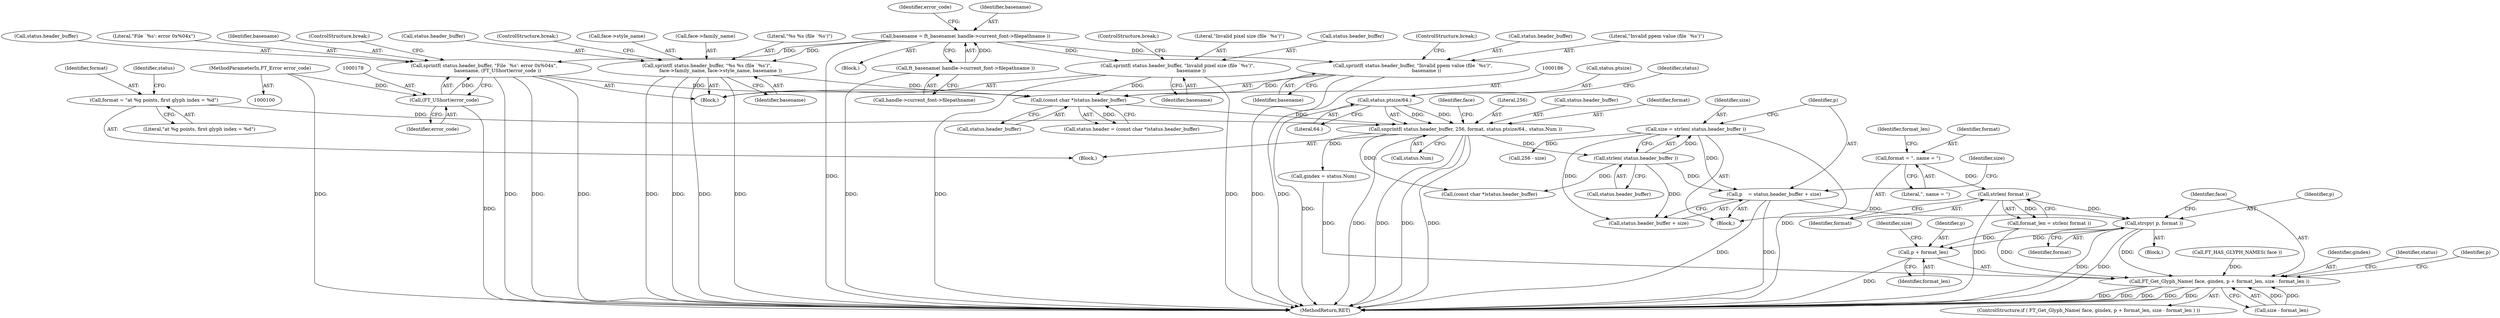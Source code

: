 digraph "0_savannah_b995299b73ba4cd259f221f500d4e63095508bec_0@API" {
"1000264" [label="(Call,strcpy( p, format ))"];
"1000233" [label="(Call,p    = status.header_buffer + size)"];
"1000229" [label="(Call,strlen( status.header_buffer ))"];
"1000205" [label="(Call,snprintf( status.header_buffer, 256, format, status.ptsize/64., status.Num ))"];
"1000185" [label="(Call,(const char *)status.header_buffer)"];
"1000163" [label="(Call,sprintf( status.header_buffer, \"Invalid ppem value (file `%s')\",\n                  basename ))"];
"1000129" [label="(Call,basename = ft_basename( handle->current_font->filepathname ))"];
"1000131" [label="(Call,ft_basename( handle->current_font->filepathname ))"];
"1000155" [label="(Call,sprintf( status.header_buffer, \"Invalid pixel size (file `%s')\",\n                  basename ))"];
"1000171" [label="(Call,sprintf( status.header_buffer, \"File `%s': error 0x%04x\",\n                  basename, (FT_UShort)error_code ))"];
"1000177" [label="(Call,(FT_UShort)error_code)"];
"1000101" [label="(MethodParameterIn,FT_Error error_code)"];
"1000141" [label="(Call,sprintf( status.header_buffer, \"%s %s (file `%s')\",\n                  face->family_name, face->style_name, basename ))"];
"1000202" [label="(Call,format = \"at %g points, first glyph index = %d\")"];
"1000211" [label="(Call,status.ptsize/64.)"];
"1000227" [label="(Call,size = strlen( status.header_buffer ))"];
"1000250" [label="(Call,strlen( format ))"];
"1000245" [label="(Call,format = \", name = \")"];
"1000268" [label="(Call,FT_Get_Glyph_Name( face, gindex, p + format_len, size - format_len ))"];
"1000271" [label="(Call,p + format_len)"];
"1000258" [label="(Block,)"];
"1000251" [label="(Identifier,format)"];
"1000172" [label="(Call,status.header_buffer)"];
"1000181" [label="(Call,status.header = (const char *)status.header_buffer)"];
"1000228" [label="(Identifier,size)"];
"1000139" [label="(Block,)"];
"1000142" [label="(Call,status.header_buffer)"];
"1000249" [label="(Identifier,format_len)"];
"1000171" [label="(Call,sprintf( status.header_buffer, \"File `%s': error 0x%04x\",\n                  basename, (FT_UShort)error_code ))"];
"1000169" [label="(ControlStructure,break;)"];
"1000202" [label="(Call,format = \"at %g points, first glyph index = %d\")"];
"1000220" [label="(Call,FT_HAS_GLYPH_NAMES( face ))"];
"1000212" [label="(Call,status.ptsize)"];
"1000269" [label="(Identifier,face)"];
"1000266" [label="(Identifier,format)"];
"1000163" [label="(Call,sprintf( status.header_buffer, \"Invalid ppem value (file `%s')\",\n                  basename ))"];
"1000164" [label="(Call,status.header_buffer)"];
"1000250" [label="(Call,strlen( format ))"];
"1000221" [label="(Identifier,face)"];
"1000209" [label="(Literal,256)"];
"1000229" [label="(Call,strlen( status.header_buffer ))"];
"1000206" [label="(Call,status.header_buffer)"];
"1000141" [label="(Call,sprintf( status.header_buffer, \"%s %s (file `%s')\",\n                  face->family_name, face->style_name, basename ))"];
"1000129" [label="(Call,basename = ft_basename( handle->current_font->filepathname ))"];
"1000285" [label="(Call,(const char *)status.header_buffer)"];
"1000271" [label="(Call,p + format_len)"];
"1000203" [label="(Identifier,format)"];
"1000215" [label="(Literal,64.)"];
"1000153" [label="(ControlStructure,break;)"];
"1000149" [label="(Call,face->style_name)"];
"1000160" [label="(Identifier,basename)"];
"1000222" [label="(Block,)"];
"1000185" [label="(Call,(const char *)status.header_buffer)"];
"1000245" [label="(Call,format = \", name = \")"];
"1000247" [label="(Literal,\", name = \")"];
"1000131" [label="(Call,ft_basename( handle->current_font->filepathname ))"];
"1000264" [label="(Call,strcpy( p, format ))"];
"1000227" [label="(Call,size = strlen( status.header_buffer ))"];
"1000161" [label="(ControlStructure,break;)"];
"1000101" [label="(MethodParameterIn,FT_Error error_code)"];
"1000306" [label="(MethodReturn,RET)"];
"1000177" [label="(Call,(FT_UShort)error_code)"];
"1000270" [label="(Identifier,gindex)"];
"1000159" [label="(Literal,\"Invalid pixel size (file `%s')\")"];
"1000167" [label="(Literal,\"Invalid ppem value (file `%s')\")"];
"1000102" [label="(Block,)"];
"1000265" [label="(Identifier,p)"];
"1000187" [label="(Call,status.header_buffer)"];
"1000138" [label="(Identifier,error_code)"];
"1000283" [label="(Identifier,status)"];
"1000230" [label="(Call,status.header_buffer)"];
"1000152" [label="(Identifier,basename)"];
"1000204" [label="(Literal,\"at %g points, first glyph index = %d\")"];
"1000146" [label="(Call,face->family_name)"];
"1000210" [label="(Identifier,format)"];
"1000132" [label="(Call,handle->current_font->filepathname)"];
"1000156" [label="(Call,status.header_buffer)"];
"1000242" [label="(Call,256 - size)"];
"1000175" [label="(Literal,\"File `%s': error 0x%04x\")"];
"1000235" [label="(Call,status.header_buffer + size)"];
"1000234" [label="(Identifier,p)"];
"1000207" [label="(Identifier,status)"];
"1000205" [label="(Call,snprintf( status.header_buffer, 256, format, status.ptsize/64., status.Num ))"];
"1000246" [label="(Identifier,format)"];
"1000233" [label="(Call,p    = status.header_buffer + size)"];
"1000267" [label="(ControlStructure,if ( FT_Get_Glyph_Name( face, gindex, p + format_len, size - format_len ) ))"];
"1000155" [label="(Call,sprintf( status.header_buffer, \"Invalid pixel size (file `%s')\",\n                  basename ))"];
"1000128" [label="(Block,)"];
"1000273" [label="(Identifier,format_len)"];
"1000216" [label="(Call,status.Num)"];
"1000179" [label="(Identifier,error_code)"];
"1000145" [label="(Literal,\"%s %s (file `%s')\")"];
"1000279" [label="(Identifier,p)"];
"1000130" [label="(Identifier,basename)"];
"1000217" [label="(Identifier,status)"];
"1000168" [label="(Identifier,basename)"];
"1000268" [label="(Call,FT_Get_Glyph_Name( face, gindex, p + format_len, size - format_len ))"];
"1000275" [label="(Identifier,size)"];
"1000176" [label="(Identifier,basename)"];
"1000272" [label="(Identifier,p)"];
"1000259" [label="(Call,gindex = status.Num)"];
"1000241" [label="(Identifier,size)"];
"1000180" [label="(ControlStructure,break;)"];
"1000211" [label="(Call,status.ptsize/64.)"];
"1000248" [label="(Call,format_len = strlen( format ))"];
"1000274" [label="(Call,size - format_len)"];
"1000264" -> "1000258"  [label="AST: "];
"1000264" -> "1000266"  [label="CFG: "];
"1000265" -> "1000264"  [label="AST: "];
"1000266" -> "1000264"  [label="AST: "];
"1000269" -> "1000264"  [label="CFG: "];
"1000264" -> "1000306"  [label="DDG: "];
"1000264" -> "1000306"  [label="DDG: "];
"1000233" -> "1000264"  [label="DDG: "];
"1000250" -> "1000264"  [label="DDG: "];
"1000264" -> "1000268"  [label="DDG: "];
"1000264" -> "1000271"  [label="DDG: "];
"1000233" -> "1000222"  [label="AST: "];
"1000233" -> "1000235"  [label="CFG: "];
"1000234" -> "1000233"  [label="AST: "];
"1000235" -> "1000233"  [label="AST: "];
"1000241" -> "1000233"  [label="CFG: "];
"1000233" -> "1000306"  [label="DDG: "];
"1000233" -> "1000306"  [label="DDG: "];
"1000229" -> "1000233"  [label="DDG: "];
"1000227" -> "1000233"  [label="DDG: "];
"1000229" -> "1000227"  [label="AST: "];
"1000229" -> "1000230"  [label="CFG: "];
"1000230" -> "1000229"  [label="AST: "];
"1000227" -> "1000229"  [label="CFG: "];
"1000229" -> "1000227"  [label="DDG: "];
"1000205" -> "1000229"  [label="DDG: "];
"1000229" -> "1000235"  [label="DDG: "];
"1000229" -> "1000285"  [label="DDG: "];
"1000205" -> "1000102"  [label="AST: "];
"1000205" -> "1000216"  [label="CFG: "];
"1000206" -> "1000205"  [label="AST: "];
"1000209" -> "1000205"  [label="AST: "];
"1000210" -> "1000205"  [label="AST: "];
"1000211" -> "1000205"  [label="AST: "];
"1000216" -> "1000205"  [label="AST: "];
"1000221" -> "1000205"  [label="CFG: "];
"1000205" -> "1000306"  [label="DDG: "];
"1000205" -> "1000306"  [label="DDG: "];
"1000205" -> "1000306"  [label="DDG: "];
"1000205" -> "1000306"  [label="DDG: "];
"1000185" -> "1000205"  [label="DDG: "];
"1000202" -> "1000205"  [label="DDG: "];
"1000211" -> "1000205"  [label="DDG: "];
"1000211" -> "1000205"  [label="DDG: "];
"1000205" -> "1000259"  [label="DDG: "];
"1000205" -> "1000285"  [label="DDG: "];
"1000185" -> "1000181"  [label="AST: "];
"1000185" -> "1000187"  [label="CFG: "];
"1000186" -> "1000185"  [label="AST: "];
"1000187" -> "1000185"  [label="AST: "];
"1000181" -> "1000185"  [label="CFG: "];
"1000185" -> "1000181"  [label="DDG: "];
"1000163" -> "1000185"  [label="DDG: "];
"1000155" -> "1000185"  [label="DDG: "];
"1000171" -> "1000185"  [label="DDG: "];
"1000141" -> "1000185"  [label="DDG: "];
"1000163" -> "1000139"  [label="AST: "];
"1000163" -> "1000168"  [label="CFG: "];
"1000164" -> "1000163"  [label="AST: "];
"1000167" -> "1000163"  [label="AST: "];
"1000168" -> "1000163"  [label="AST: "];
"1000169" -> "1000163"  [label="CFG: "];
"1000163" -> "1000306"  [label="DDG: "];
"1000163" -> "1000306"  [label="DDG: "];
"1000129" -> "1000163"  [label="DDG: "];
"1000129" -> "1000128"  [label="AST: "];
"1000129" -> "1000131"  [label="CFG: "];
"1000130" -> "1000129"  [label="AST: "];
"1000131" -> "1000129"  [label="AST: "];
"1000138" -> "1000129"  [label="CFG: "];
"1000129" -> "1000306"  [label="DDG: "];
"1000131" -> "1000129"  [label="DDG: "];
"1000129" -> "1000141"  [label="DDG: "];
"1000129" -> "1000155"  [label="DDG: "];
"1000129" -> "1000171"  [label="DDG: "];
"1000131" -> "1000132"  [label="CFG: "];
"1000132" -> "1000131"  [label="AST: "];
"1000131" -> "1000306"  [label="DDG: "];
"1000155" -> "1000139"  [label="AST: "];
"1000155" -> "1000160"  [label="CFG: "];
"1000156" -> "1000155"  [label="AST: "];
"1000159" -> "1000155"  [label="AST: "];
"1000160" -> "1000155"  [label="AST: "];
"1000161" -> "1000155"  [label="CFG: "];
"1000155" -> "1000306"  [label="DDG: "];
"1000155" -> "1000306"  [label="DDG: "];
"1000171" -> "1000139"  [label="AST: "];
"1000171" -> "1000177"  [label="CFG: "];
"1000172" -> "1000171"  [label="AST: "];
"1000175" -> "1000171"  [label="AST: "];
"1000176" -> "1000171"  [label="AST: "];
"1000177" -> "1000171"  [label="AST: "];
"1000180" -> "1000171"  [label="CFG: "];
"1000171" -> "1000306"  [label="DDG: "];
"1000171" -> "1000306"  [label="DDG: "];
"1000171" -> "1000306"  [label="DDG: "];
"1000177" -> "1000171"  [label="DDG: "];
"1000177" -> "1000179"  [label="CFG: "];
"1000178" -> "1000177"  [label="AST: "];
"1000179" -> "1000177"  [label="AST: "];
"1000177" -> "1000306"  [label="DDG: "];
"1000101" -> "1000177"  [label="DDG: "];
"1000101" -> "1000100"  [label="AST: "];
"1000101" -> "1000306"  [label="DDG: "];
"1000141" -> "1000139"  [label="AST: "];
"1000141" -> "1000152"  [label="CFG: "];
"1000142" -> "1000141"  [label="AST: "];
"1000145" -> "1000141"  [label="AST: "];
"1000146" -> "1000141"  [label="AST: "];
"1000149" -> "1000141"  [label="AST: "];
"1000152" -> "1000141"  [label="AST: "];
"1000153" -> "1000141"  [label="CFG: "];
"1000141" -> "1000306"  [label="DDG: "];
"1000141" -> "1000306"  [label="DDG: "];
"1000141" -> "1000306"  [label="DDG: "];
"1000141" -> "1000306"  [label="DDG: "];
"1000202" -> "1000102"  [label="AST: "];
"1000202" -> "1000204"  [label="CFG: "];
"1000203" -> "1000202"  [label="AST: "];
"1000204" -> "1000202"  [label="AST: "];
"1000207" -> "1000202"  [label="CFG: "];
"1000211" -> "1000215"  [label="CFG: "];
"1000212" -> "1000211"  [label="AST: "];
"1000215" -> "1000211"  [label="AST: "];
"1000217" -> "1000211"  [label="CFG: "];
"1000211" -> "1000306"  [label="DDG: "];
"1000227" -> "1000222"  [label="AST: "];
"1000228" -> "1000227"  [label="AST: "];
"1000234" -> "1000227"  [label="CFG: "];
"1000227" -> "1000306"  [label="DDG: "];
"1000227" -> "1000235"  [label="DDG: "];
"1000227" -> "1000242"  [label="DDG: "];
"1000250" -> "1000248"  [label="AST: "];
"1000250" -> "1000251"  [label="CFG: "];
"1000251" -> "1000250"  [label="AST: "];
"1000248" -> "1000250"  [label="CFG: "];
"1000250" -> "1000306"  [label="DDG: "];
"1000250" -> "1000248"  [label="DDG: "];
"1000245" -> "1000250"  [label="DDG: "];
"1000245" -> "1000222"  [label="AST: "];
"1000245" -> "1000247"  [label="CFG: "];
"1000246" -> "1000245"  [label="AST: "];
"1000247" -> "1000245"  [label="AST: "];
"1000249" -> "1000245"  [label="CFG: "];
"1000268" -> "1000267"  [label="AST: "];
"1000268" -> "1000274"  [label="CFG: "];
"1000269" -> "1000268"  [label="AST: "];
"1000270" -> "1000268"  [label="AST: "];
"1000271" -> "1000268"  [label="AST: "];
"1000274" -> "1000268"  [label="AST: "];
"1000279" -> "1000268"  [label="CFG: "];
"1000283" -> "1000268"  [label="CFG: "];
"1000268" -> "1000306"  [label="DDG: "];
"1000268" -> "1000306"  [label="DDG: "];
"1000268" -> "1000306"  [label="DDG: "];
"1000268" -> "1000306"  [label="DDG: "];
"1000268" -> "1000306"  [label="DDG: "];
"1000220" -> "1000268"  [label="DDG: "];
"1000259" -> "1000268"  [label="DDG: "];
"1000248" -> "1000268"  [label="DDG: "];
"1000274" -> "1000268"  [label="DDG: "];
"1000274" -> "1000268"  [label="DDG: "];
"1000271" -> "1000273"  [label="CFG: "];
"1000272" -> "1000271"  [label="AST: "];
"1000273" -> "1000271"  [label="AST: "];
"1000275" -> "1000271"  [label="CFG: "];
"1000271" -> "1000306"  [label="DDG: "];
"1000248" -> "1000271"  [label="DDG: "];
}
